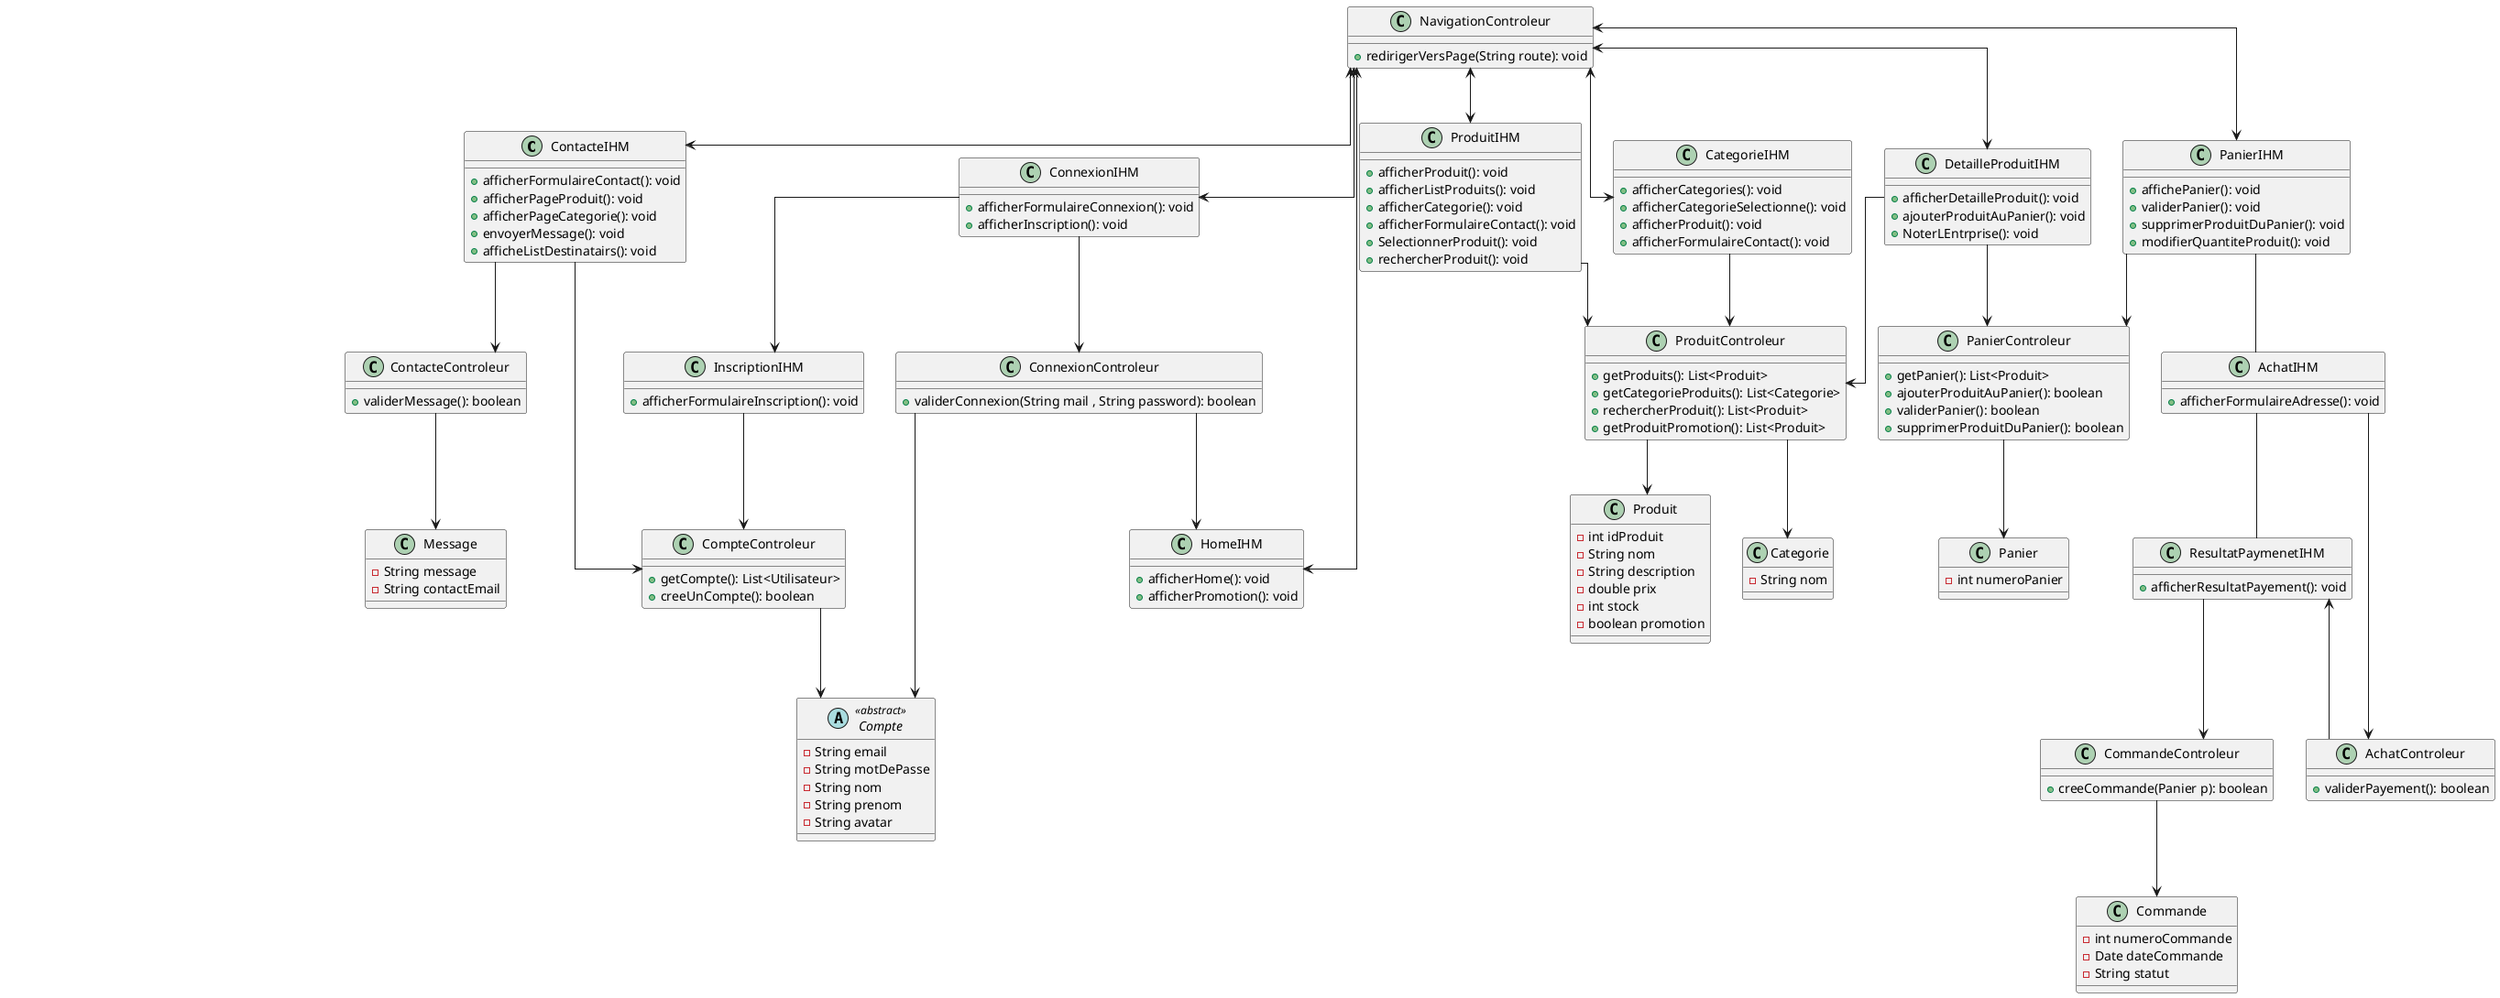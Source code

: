 @startuml
'hide circle
hide @unlinked
skinparam linetype ortho
skinparam lineStyle jumps




'------IHM --------------------------'
class ContacteIHM {
+ afficherFormulaireContact(): void
+ afficherPageProduit(): void
+ afficherPageCategorie(): void
+ envoyerMessage(): void
+ afficheListDestinatairs(): void
}

class ProduitIHM {
+ afficherProduit(): void
+ afficherListProduits(): void
+ afficherCategorie(): void
+ afficherFormulaireContact(): void
+ SelectionnerProduit(): void
+ rechercherProduit(): void


}
class CategorieIHM {
 + afficherCategories(): void
 +afficherCategorieSelectionne(): void
 + afficherProduit(): void
 + afficherFormulaireContact(): void


}

class DetailleProduitIHM {
 + afficherDetailleProduit(): void
 + ajouterProduitAuPanier(): void
 + NoterLEntrprise(): void

}


class PanierIHM {
+ affichePanier(): void
+ validerPanier(): void
+ supprimerProduitDuPanier(): void
+ modifierQuantiteProduit(): void

}

class AchatIHM {
+ afficherFormulaireAdresse(): void
}

class ResultatPaymenetIHM {
+ afficherResultatPayement(): void
}

class HomeIHM {
+ afficherHome(): void
+ afficherPromotion(): void
}

class ConnexionIHM {
+ afficherFormulaireConnexion(): void
+afficherInscription(): void

}

class InscriptionIHM {
+ afficherFormulaireInscription(): void
}




'-------------------Controleur-------------------'
class CompteControleur {
+ getCompte(): List<Utilisateur>
+ creeUnCompte(): boolean

}

class ContacteControleur {
+ validerMessage(): boolean
}

class ProduitControleur {
+ getProduits(): List<Produit>
+ getCategorieProduits(): List<Categorie>
+ rechercherProduit(): List<Produit>
+ getProduitPromotion(): List<Produit>
}


class PanierControleur {
+ getPanier(): List<Produit>
+ ajouterProduitAuPanier(): boolean
+ validerPanier(): boolean
+ supprimerProduitDuPanier(): boolean
}

class AchatControleur {
+ validerPayement(): boolean
}


class CommandeControleur {
+ creeCommande(Panier p): boolean
}

class ConnexionControleur {
+ validerConnexion(String mail , String password): boolean
}


class NavigationControleur {
+ redirigerVersPage(String route): void
}





'-------------------Laison-------------------'
'ContacteIHM -r- ProduitIHM
'ProduitIHM -r- CategorieIHM
'ProduitIHM -- DetailleProduitIHM
'CategorieIHM -r- PanierIHM

NavigationControleur <--> ContacteIHM
NavigationControleur <--> ProduitIHM
NavigationControleur <--> CategorieIHM
NavigationControleur <--> DetailleProduitIHM
NavigationControleur <--> PanierIHM
NavigationControleur <--> HomeIHM
NavigationControleur <--> ConnexionIHM



ContacteIHM --> ContacteControleur
ContacteIHM --> CompteControleur

ContacteControleur --> Message
CompteControleur --> Compte

ProduitIHM --> ProduitControleur

ProduitControleur --> Produit
ProduitControleur --> Categorie

CategorieIHM --> ProduitControleur

DetailleProduitIHM --> ProduitControleur
DetailleProduitIHM --> PanierControleur

PanierIHM --> PanierControleur
PanierIHM -- AchatIHM

PanierControleur --> Panier

AchatIHM --> AchatControleur
AchatIHM -- ResultatPaymenetIHM

ResultatPaymenetIHM <-- AchatControleur
ResultatPaymenetIHM --> CommandeControleur

CommandeControleur --> Commande

ConnexionIHM --> ConnexionControleur
ConnexionIHM --> InscriptionIHM


ConnexionControleur --> Compte
ConnexionControleur --> HomeIHM

InscriptionIHM --> CompteControleur




class BoutiqueEntity {


}

abstract class Compte <<abstract>> {
    - String email
    - String motDePasse
    - String nom
    - String prenom
    - String avatar

}

interface Client <<interface>>{

}

class Utilisateur {
    - String adressePostale

}

class Visiteur {

}

class Administrateur {

}

class Produit {
    - int idProduit
    - String nom
    - String description
    - double prix
    - int stock
    - boolean promotion

}

class Commande {
    - int numeroCommande
    - Date dateCommande
    - String statut
}

class Panier {
    - int numeroPanier

}

class Categorie {
    - String nom

}
'
''------------------------------------------------
'Relations

class Note {
    - int noteSatisfaction
    - String commentaire
}

class Message {
    - String message
    - String contactEmail
}
'
''------------------------------------------------
'' Noms d'associations
''Y a des espaces pour aligner les noms
'
'' Boutique gère plusieurs comptes
'BoutiqueEntity "0..*  " -- "1  " Compte : "gère"
'
'' Boutique contient plusieurs commandes
'BoutiqueEntity "0..*" -- "1     " Commande : " contient"
'
'' Boutique regroupe plusieurs catégories
'BoutiqueEntity "0..*" -- "1" Categorie : " regroupe"
'
'' Boutique propose plusieurs produits
'BoutiqueEntity "0..*" -- "     1" Produit : " propose"
'
'' Héritage / spécialisation
'Administrateur --|> Compte
'Utilisateur --|> Compte
'
'' Implémentation de l'interface Client
'Visiteur ..|> Client
'Utilisateur ..|> Client
'
'' Un produit peut appartenir à plusieurs catégories, et vice versa
'Produit "*" -- "*" Categorie : "appartient"
'
'' Un panier (0..1) peut contenir plusieurs produits
'Panier "0..1 " -- "\t* " Produit : " contient"
'
'' Une commande (1) est liée à un panier (0..1)
'Commande "1" -- "0..1" Panier : " est liée à"
'
'' Une commande est passée par plusieurs utilisateurs éventuels (ou un)
'Commande "1 " -- "0..* " Utilisateur : " passe"
'
'' Un client possède un ou plusieurs paniers
'Client "0..*" -- "1  " Panier : "possède\n"
'
'' Plusieurs notes pour un même produit
'Produit "0..* " -- "1 " Note : " note"
'
'' Un compte est lié à une messagerie
'Message "1" --> "1\n" Compte : "associée à"

@enduml
